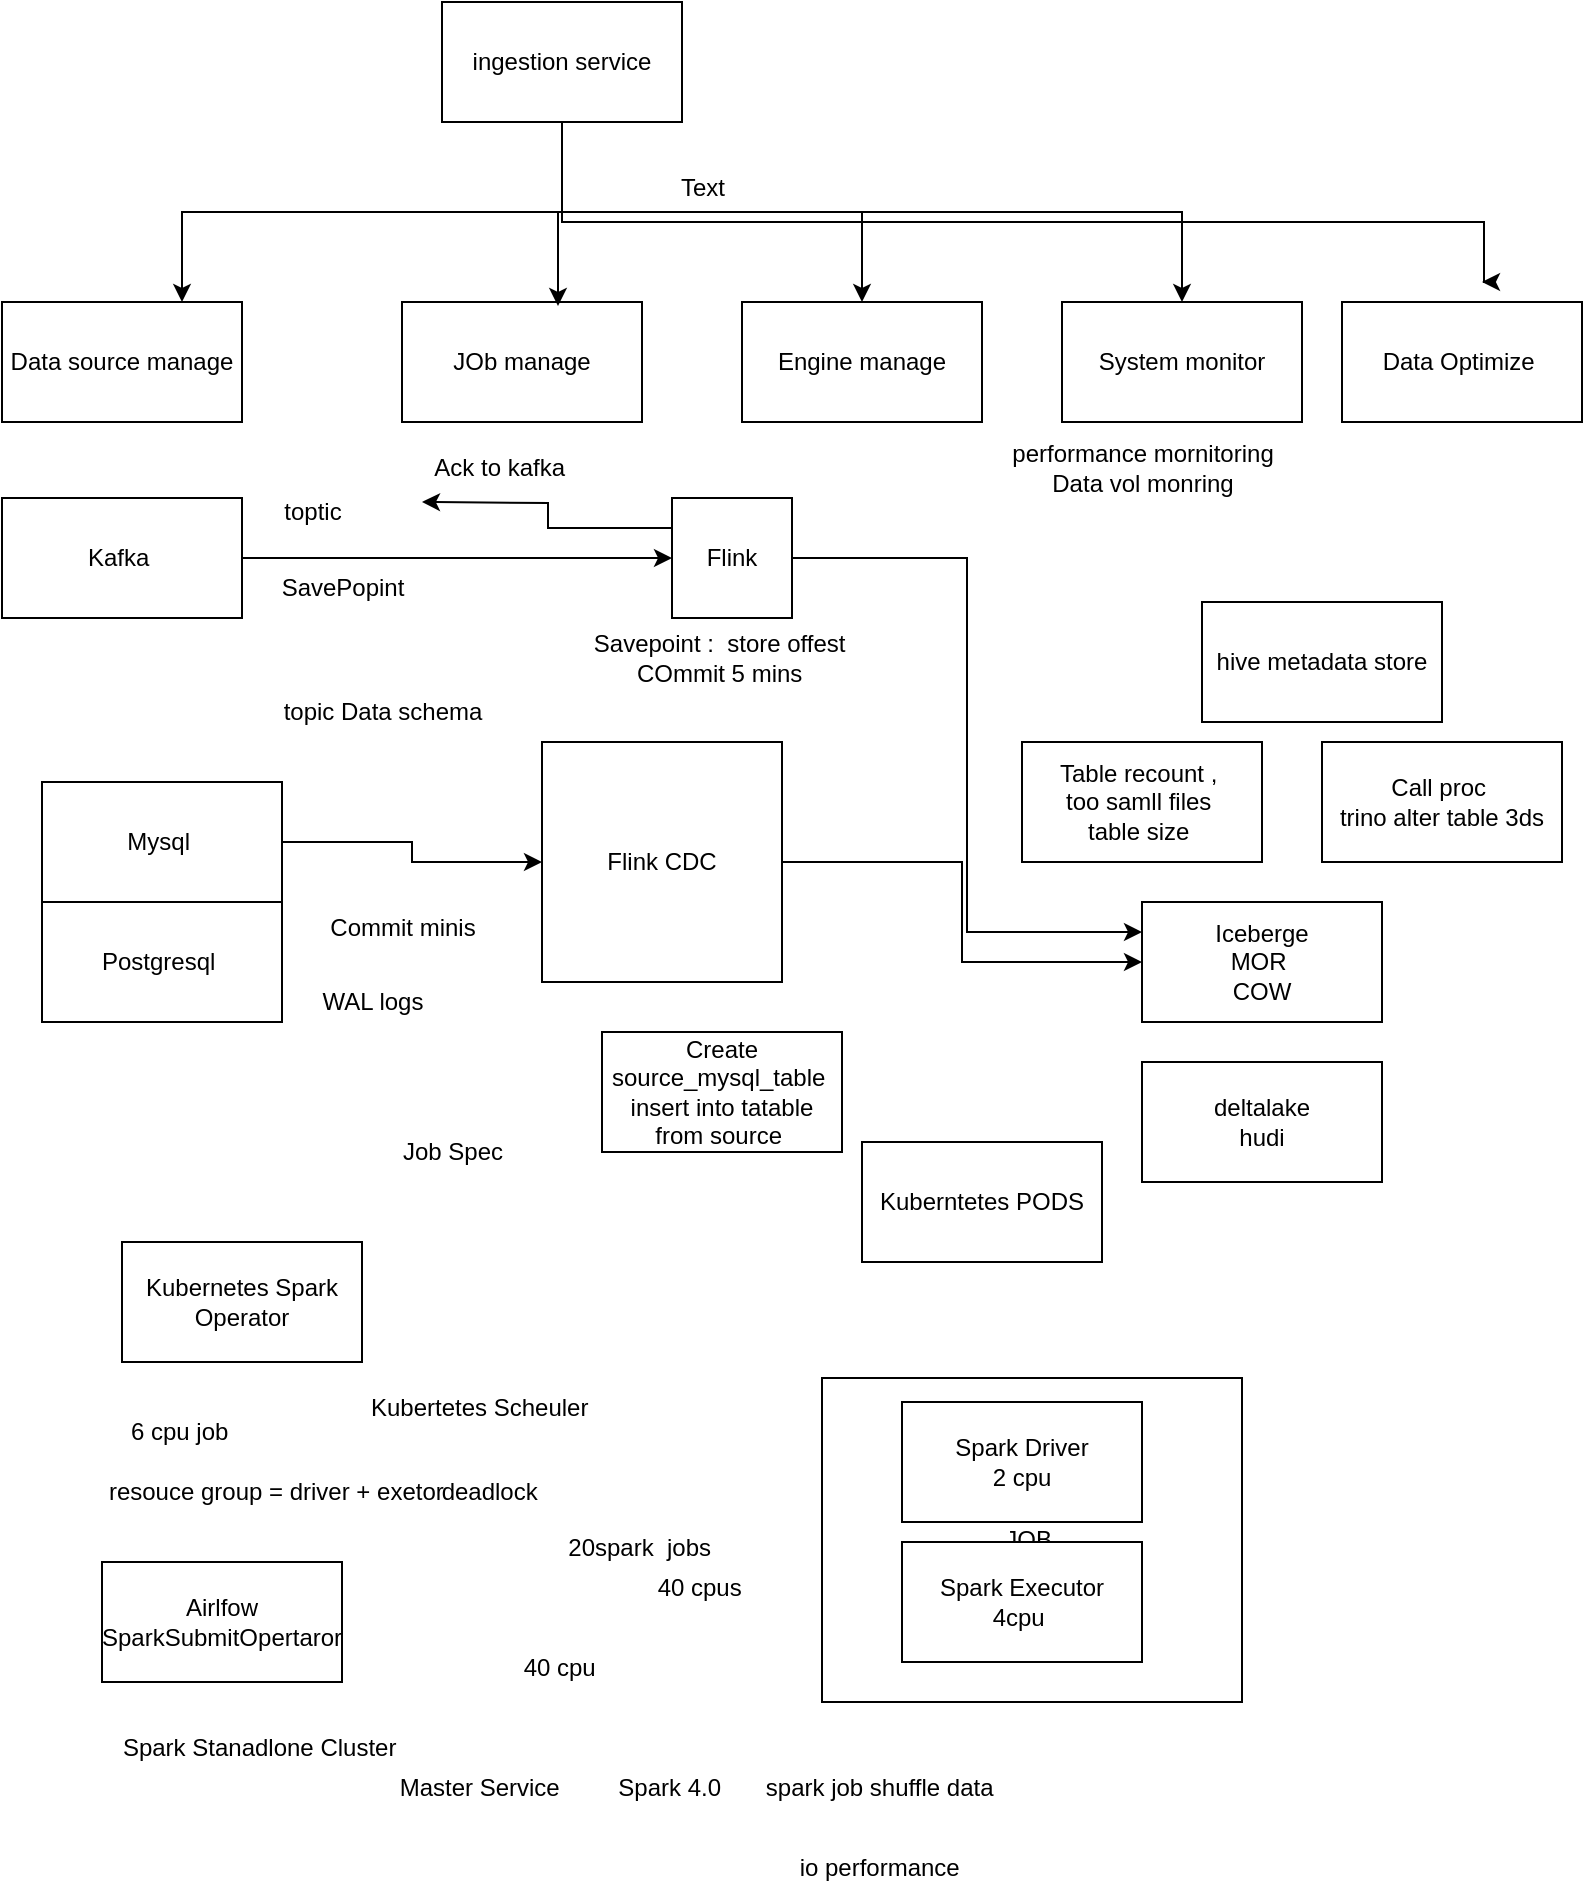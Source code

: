 <mxfile version="26.2.9">
  <diagram name="Page-1" id="r9iCO-vq0CofdEztzv_l">
    <mxGraphModel dx="1365" dy="674" grid="1" gridSize="10" guides="1" tooltips="1" connect="1" arrows="1" fold="1" page="1" pageScale="1" pageWidth="850" pageHeight="1100" math="0" shadow="0">
      <root>
        <mxCell id="0" />
        <mxCell id="1" parent="0" />
        <mxCell id="pRJX4EuA65UTJgVNrXbv-51" value="JOB&amp;nbsp;" style="rounded=0;whiteSpace=wrap;html=1;" vertex="1" parent="1">
          <mxGeometry x="500" y="738" width="210" height="162" as="geometry" />
        </mxCell>
        <mxCell id="pRJX4EuA65UTJgVNrXbv-1" value="Data source manage" style="rounded=0;whiteSpace=wrap;html=1;" vertex="1" parent="1">
          <mxGeometry x="90" y="200" width="120" height="60" as="geometry" />
        </mxCell>
        <mxCell id="pRJX4EuA65UTJgVNrXbv-2" value="JOb manage" style="rounded=0;whiteSpace=wrap;html=1;" vertex="1" parent="1">
          <mxGeometry x="290" y="200" width="120" height="60" as="geometry" />
        </mxCell>
        <mxCell id="pRJX4EuA65UTJgVNrXbv-9" style="edgeStyle=orthogonalEdgeStyle;rounded=0;orthogonalLoop=1;jettySize=auto;html=1;exitX=0.5;exitY=1;exitDx=0;exitDy=0;entryX=0.75;entryY=0;entryDx=0;entryDy=0;" edge="1" parent="1" source="pRJX4EuA65UTJgVNrXbv-4" target="pRJX4EuA65UTJgVNrXbv-1">
          <mxGeometry relative="1" as="geometry" />
        </mxCell>
        <mxCell id="pRJX4EuA65UTJgVNrXbv-11" style="edgeStyle=orthogonalEdgeStyle;rounded=0;orthogonalLoop=1;jettySize=auto;html=1;exitX=0.5;exitY=1;exitDx=0;exitDy=0;" edge="1" parent="1" source="pRJX4EuA65UTJgVNrXbv-4" target="pRJX4EuA65UTJgVNrXbv-5">
          <mxGeometry relative="1" as="geometry" />
        </mxCell>
        <mxCell id="pRJX4EuA65UTJgVNrXbv-12" style="edgeStyle=orthogonalEdgeStyle;rounded=0;orthogonalLoop=1;jettySize=auto;html=1;exitX=0.5;exitY=1;exitDx=0;exitDy=0;entryX=0.5;entryY=0;entryDx=0;entryDy=0;" edge="1" parent="1" source="pRJX4EuA65UTJgVNrXbv-4" target="pRJX4EuA65UTJgVNrXbv-7">
          <mxGeometry relative="1" as="geometry" />
        </mxCell>
        <mxCell id="pRJX4EuA65UTJgVNrXbv-26" style="edgeStyle=orthogonalEdgeStyle;rounded=0;orthogonalLoop=1;jettySize=auto;html=1;exitX=0.5;exitY=1;exitDx=0;exitDy=0;" edge="1" parent="1" source="pRJX4EuA65UTJgVNrXbv-4">
          <mxGeometry relative="1" as="geometry">
            <mxPoint x="830" y="190" as="targetPoint" />
            <Array as="points">
              <mxPoint x="370" y="160" />
              <mxPoint x="831" y="160" />
            </Array>
          </mxGeometry>
        </mxCell>
        <mxCell id="pRJX4EuA65UTJgVNrXbv-4" value="ingestion service" style="rounded=0;whiteSpace=wrap;html=1;" vertex="1" parent="1">
          <mxGeometry x="310" y="50" width="120" height="60" as="geometry" />
        </mxCell>
        <mxCell id="pRJX4EuA65UTJgVNrXbv-5" value="Engine manage" style="rounded=0;whiteSpace=wrap;html=1;" vertex="1" parent="1">
          <mxGeometry x="460" y="200" width="120" height="60" as="geometry" />
        </mxCell>
        <mxCell id="pRJX4EuA65UTJgVNrXbv-7" value="System monitor" style="rounded=0;whiteSpace=wrap;html=1;" vertex="1" parent="1">
          <mxGeometry x="620" y="200" width="120" height="60" as="geometry" />
        </mxCell>
        <mxCell id="pRJX4EuA65UTJgVNrXbv-10" style="edgeStyle=orthogonalEdgeStyle;rounded=0;orthogonalLoop=1;jettySize=auto;html=1;exitX=0.5;exitY=1;exitDx=0;exitDy=0;entryX=0.65;entryY=0.033;entryDx=0;entryDy=0;entryPerimeter=0;" edge="1" parent="1" source="pRJX4EuA65UTJgVNrXbv-4" target="pRJX4EuA65UTJgVNrXbv-2">
          <mxGeometry relative="1" as="geometry" />
        </mxCell>
        <mxCell id="pRJX4EuA65UTJgVNrXbv-38" style="edgeStyle=orthogonalEdgeStyle;rounded=0;orthogonalLoop=1;jettySize=auto;html=1;exitX=1;exitY=0.5;exitDx=0;exitDy=0;entryX=0;entryY=0.25;entryDx=0;entryDy=0;" edge="1" parent="1" source="pRJX4EuA65UTJgVNrXbv-13" target="pRJX4EuA65UTJgVNrXbv-20">
          <mxGeometry relative="1" as="geometry" />
        </mxCell>
        <mxCell id="pRJX4EuA65UTJgVNrXbv-41" style="edgeStyle=orthogonalEdgeStyle;rounded=0;orthogonalLoop=1;jettySize=auto;html=1;exitX=0;exitY=0.25;exitDx=0;exitDy=0;" edge="1" parent="1" source="pRJX4EuA65UTJgVNrXbv-13">
          <mxGeometry relative="1" as="geometry">
            <mxPoint x="300" y="300" as="targetPoint" />
          </mxGeometry>
        </mxCell>
        <mxCell id="pRJX4EuA65UTJgVNrXbv-13" value="Flink" style="whiteSpace=wrap;html=1;aspect=fixed;" vertex="1" parent="1">
          <mxGeometry x="425" y="298" width="60" height="60" as="geometry" />
        </mxCell>
        <mxCell id="pRJX4EuA65UTJgVNrXbv-14" value="SavePopint" style="text;html=1;align=center;verticalAlign=middle;resizable=0;points=[];autosize=1;strokeColor=none;fillColor=none;" vertex="1" parent="1">
          <mxGeometry x="220" y="328" width="80" height="30" as="geometry" />
        </mxCell>
        <mxCell id="pRJX4EuA65UTJgVNrXbv-32" style="edgeStyle=orthogonalEdgeStyle;rounded=0;orthogonalLoop=1;jettySize=auto;html=1;exitX=1;exitY=0.5;exitDx=0;exitDy=0;entryX=0;entryY=0.5;entryDx=0;entryDy=0;" edge="1" parent="1" source="pRJX4EuA65UTJgVNrXbv-15" target="pRJX4EuA65UTJgVNrXbv-18">
          <mxGeometry relative="1" as="geometry" />
        </mxCell>
        <mxCell id="pRJX4EuA65UTJgVNrXbv-15" value="Mysql&amp;nbsp;" style="rounded=0;whiteSpace=wrap;html=1;" vertex="1" parent="1">
          <mxGeometry x="110" y="440" width="120" height="60" as="geometry" />
        </mxCell>
        <mxCell id="pRJX4EuA65UTJgVNrXbv-17" value="Postgresql&amp;nbsp;" style="rounded=0;whiteSpace=wrap;html=1;" vertex="1" parent="1">
          <mxGeometry x="110" y="500" width="120" height="60" as="geometry" />
        </mxCell>
        <mxCell id="pRJX4EuA65UTJgVNrXbv-33" style="edgeStyle=orthogonalEdgeStyle;rounded=0;orthogonalLoop=1;jettySize=auto;html=1;exitX=1;exitY=0.5;exitDx=0;exitDy=0;" edge="1" parent="1" source="pRJX4EuA65UTJgVNrXbv-18" target="pRJX4EuA65UTJgVNrXbv-20">
          <mxGeometry relative="1" as="geometry" />
        </mxCell>
        <mxCell id="pRJX4EuA65UTJgVNrXbv-18" value="Flink CDC" style="whiteSpace=wrap;html=1;aspect=fixed;" vertex="1" parent="1">
          <mxGeometry x="360" y="420" width="120" height="120" as="geometry" />
        </mxCell>
        <mxCell id="pRJX4EuA65UTJgVNrXbv-19" value="Create source_mysql_table&amp;nbsp;&lt;div&gt;insert into tatable from source&amp;nbsp;&lt;/div&gt;" style="rounded=0;whiteSpace=wrap;html=1;" vertex="1" parent="1">
          <mxGeometry x="390" y="565" width="120" height="60" as="geometry" />
        </mxCell>
        <mxCell id="pRJX4EuA65UTJgVNrXbv-20" value="Iceberge&lt;div&gt;MOR&amp;nbsp;&lt;/div&gt;&lt;div&gt;COW&lt;/div&gt;" style="rounded=0;whiteSpace=wrap;html=1;" vertex="1" parent="1">
          <mxGeometry x="660" y="500" width="120" height="60" as="geometry" />
        </mxCell>
        <mxCell id="pRJX4EuA65UTJgVNrXbv-21" value="Commit minis" style="text;html=1;align=center;verticalAlign=middle;resizable=0;points=[];autosize=1;strokeColor=none;fillColor=none;" vertex="1" parent="1">
          <mxGeometry x="240" y="498" width="100" height="30" as="geometry" />
        </mxCell>
        <mxCell id="pRJX4EuA65UTJgVNrXbv-22" value="&lt;div&gt;deltalake&lt;/div&gt;&lt;div&gt;hudi&lt;/div&gt;" style="rounded=0;whiteSpace=wrap;html=1;" vertex="1" parent="1">
          <mxGeometry x="660" y="580" width="120" height="60" as="geometry" />
        </mxCell>
        <mxCell id="pRJX4EuA65UTJgVNrXbv-23" value="Data Optimize&amp;nbsp;" style="rounded=0;whiteSpace=wrap;html=1;" vertex="1" parent="1">
          <mxGeometry x="760" y="200" width="120" height="60" as="geometry" />
        </mxCell>
        <mxCell id="pRJX4EuA65UTJgVNrXbv-24" value="performance mornitoring&lt;div&gt;Data vol monring&lt;/div&gt;" style="text;html=1;align=center;verticalAlign=middle;resizable=0;points=[];autosize=1;strokeColor=none;fillColor=none;" vertex="1" parent="1">
          <mxGeometry x="585" y="263" width="150" height="40" as="geometry" />
        </mxCell>
        <mxCell id="pRJX4EuA65UTJgVNrXbv-25" value="Text" style="text;html=1;align=center;verticalAlign=middle;resizable=0;points=[];autosize=1;strokeColor=none;fillColor=none;" vertex="1" parent="1">
          <mxGeometry x="415" y="128" width="50" height="30" as="geometry" />
        </mxCell>
        <mxCell id="pRJX4EuA65UTJgVNrXbv-27" value="hive metadata store" style="rounded=0;whiteSpace=wrap;html=1;" vertex="1" parent="1">
          <mxGeometry x="690" y="350" width="120" height="60" as="geometry" />
        </mxCell>
        <mxCell id="pRJX4EuA65UTJgVNrXbv-29" value="Table recount ,&amp;nbsp;&lt;div&gt;too samll files&amp;nbsp;&lt;/div&gt;&lt;div&gt;table size&amp;nbsp;&lt;/div&gt;" style="rounded=0;whiteSpace=wrap;html=1;" vertex="1" parent="1">
          <mxGeometry x="600" y="420" width="120" height="60" as="geometry" />
        </mxCell>
        <mxCell id="pRJX4EuA65UTJgVNrXbv-30" value="Call proc&amp;nbsp;&lt;div&gt;trino alter table 3ds&lt;/div&gt;" style="rounded=0;whiteSpace=wrap;html=1;" vertex="1" parent="1">
          <mxGeometry x="750" y="420" width="120" height="60" as="geometry" />
        </mxCell>
        <mxCell id="pRJX4EuA65UTJgVNrXbv-37" style="edgeStyle=orthogonalEdgeStyle;rounded=0;orthogonalLoop=1;jettySize=auto;html=1;exitX=1;exitY=0.5;exitDx=0;exitDy=0;entryX=0;entryY=0.5;entryDx=0;entryDy=0;" edge="1" parent="1" source="pRJX4EuA65UTJgVNrXbv-31" target="pRJX4EuA65UTJgVNrXbv-13">
          <mxGeometry relative="1" as="geometry" />
        </mxCell>
        <mxCell id="pRJX4EuA65UTJgVNrXbv-31" value="Kafka&amp;nbsp;" style="rounded=0;whiteSpace=wrap;html=1;" vertex="1" parent="1">
          <mxGeometry x="90" y="298" width="120" height="60" as="geometry" />
        </mxCell>
        <mxCell id="pRJX4EuA65UTJgVNrXbv-34" value="WAL logs" style="text;html=1;align=center;verticalAlign=middle;resizable=0;points=[];autosize=1;strokeColor=none;fillColor=none;" vertex="1" parent="1">
          <mxGeometry x="240" y="535" width="70" height="30" as="geometry" />
        </mxCell>
        <mxCell id="pRJX4EuA65UTJgVNrXbv-35" value="toptic" style="text;html=1;align=center;verticalAlign=middle;resizable=0;points=[];autosize=1;strokeColor=none;fillColor=none;" vertex="1" parent="1">
          <mxGeometry x="220" y="290" width="50" height="30" as="geometry" />
        </mxCell>
        <mxCell id="pRJX4EuA65UTJgVNrXbv-36" value="topic Data schema" style="text;html=1;align=center;verticalAlign=middle;resizable=0;points=[];autosize=1;strokeColor=none;fillColor=none;" vertex="1" parent="1">
          <mxGeometry x="220" y="390" width="120" height="30" as="geometry" />
        </mxCell>
        <mxCell id="pRJX4EuA65UTJgVNrXbv-40" value="Savepoint :&amp;nbsp; store offest&amp;nbsp;&lt;div&gt;COmmit 5 mins&amp;nbsp;&lt;/div&gt;" style="text;html=1;align=center;verticalAlign=middle;resizable=0;points=[];autosize=1;strokeColor=none;fillColor=none;" vertex="1" parent="1">
          <mxGeometry x="375" y="358" width="150" height="40" as="geometry" />
        </mxCell>
        <mxCell id="pRJX4EuA65UTJgVNrXbv-42" value="Ack to kafka&amp;nbsp;" style="text;html=1;align=center;verticalAlign=middle;resizable=0;points=[];autosize=1;strokeColor=none;fillColor=none;" vertex="1" parent="1">
          <mxGeometry x="295" y="268" width="90" height="30" as="geometry" />
        </mxCell>
        <mxCell id="pRJX4EuA65UTJgVNrXbv-43" value="Kubernetes Spark Operator" style="rounded=0;whiteSpace=wrap;html=1;" vertex="1" parent="1">
          <mxGeometry x="150" y="670" width="120" height="60" as="geometry" />
        </mxCell>
        <mxCell id="pRJX4EuA65UTJgVNrXbv-44" value="Airlfow SparkSubmitOpertaror" style="rounded=0;whiteSpace=wrap;html=1;" vertex="1" parent="1">
          <mxGeometry x="140" y="830" width="120" height="60" as="geometry" />
        </mxCell>
        <mxCell id="pRJX4EuA65UTJgVNrXbv-45" value="Job Spec" style="text;html=1;align=center;verticalAlign=middle;resizable=0;points=[];autosize=1;strokeColor=none;fillColor=none;" vertex="1" parent="1">
          <mxGeometry x="280" y="610" width="70" height="30" as="geometry" />
        </mxCell>
        <mxCell id="pRJX4EuA65UTJgVNrXbv-46" value="Kuberntetes PODS" style="rounded=0;whiteSpace=wrap;html=1;" vertex="1" parent="1">
          <mxGeometry x="520" y="620" width="120" height="60" as="geometry" />
        </mxCell>
        <mxCell id="pRJX4EuA65UTJgVNrXbv-47" value="Kubertetes Scheuler&amp;nbsp;" style="text;html=1;align=center;verticalAlign=middle;resizable=0;points=[];autosize=1;strokeColor=none;fillColor=none;" vertex="1" parent="1">
          <mxGeometry x="260" y="738" width="140" height="30" as="geometry" />
        </mxCell>
        <mxCell id="pRJX4EuA65UTJgVNrXbv-48" value="deadlock&amp;nbsp;" style="text;html=1;align=center;verticalAlign=middle;resizable=0;points=[];autosize=1;strokeColor=none;fillColor=none;" vertex="1" parent="1">
          <mxGeometry x="300" y="780" width="70" height="30" as="geometry" />
        </mxCell>
        <mxCell id="pRJX4EuA65UTJgVNrXbv-49" value="Spark Driver&lt;div&gt;2 cpu&lt;/div&gt;" style="rounded=0;whiteSpace=wrap;html=1;" vertex="1" parent="1">
          <mxGeometry x="540" y="750" width="120" height="60" as="geometry" />
        </mxCell>
        <mxCell id="pRJX4EuA65UTJgVNrXbv-50" value="Spark Executor&lt;div&gt;4cpu&amp;nbsp;&lt;/div&gt;" style="rounded=0;whiteSpace=wrap;html=1;" vertex="1" parent="1">
          <mxGeometry x="540" y="820" width="120" height="60" as="geometry" />
        </mxCell>
        <mxCell id="pRJX4EuA65UTJgVNrXbv-52" value="40 cpu&amp;nbsp;" style="text;html=1;align=center;verticalAlign=middle;resizable=0;points=[];autosize=1;strokeColor=none;fillColor=none;" vertex="1" parent="1">
          <mxGeometry x="340" y="868" width="60" height="30" as="geometry" />
        </mxCell>
        <mxCell id="pRJX4EuA65UTJgVNrXbv-53" value="20spark&amp;nbsp; jobs&amp;nbsp;" style="text;html=1;align=center;verticalAlign=middle;resizable=0;points=[];autosize=1;strokeColor=none;fillColor=none;" vertex="1" parent="1">
          <mxGeometry x="360" y="808" width="100" height="30" as="geometry" />
        </mxCell>
        <mxCell id="pRJX4EuA65UTJgVNrXbv-54" value="40 cpus&amp;nbsp;" style="text;html=1;align=center;verticalAlign=middle;resizable=0;points=[];autosize=1;strokeColor=none;fillColor=none;" vertex="1" parent="1">
          <mxGeometry x="405" y="828" width="70" height="30" as="geometry" />
        </mxCell>
        <mxCell id="pRJX4EuA65UTJgVNrXbv-55" value="Spark Stanadlone Cluster&amp;nbsp;" style="text;html=1;align=center;verticalAlign=middle;resizable=0;points=[];autosize=1;strokeColor=none;fillColor=none;" vertex="1" parent="1">
          <mxGeometry x="140" y="908" width="160" height="30" as="geometry" />
        </mxCell>
        <mxCell id="pRJX4EuA65UTJgVNrXbv-56" value="Master Service&amp;nbsp;" style="text;html=1;align=center;verticalAlign=middle;resizable=0;points=[];autosize=1;strokeColor=none;fillColor=none;" vertex="1" parent="1">
          <mxGeometry x="275" y="928" width="110" height="30" as="geometry" />
        </mxCell>
        <mxCell id="pRJX4EuA65UTJgVNrXbv-57" value="Spark 4.0&amp;nbsp;" style="text;html=1;align=center;verticalAlign=middle;resizable=0;points=[];autosize=1;strokeColor=none;fillColor=none;" vertex="1" parent="1">
          <mxGeometry x="385" y="928" width="80" height="30" as="geometry" />
        </mxCell>
        <mxCell id="pRJX4EuA65UTJgVNrXbv-58" value="resouce group = driver + exetor&amp;nbsp;&amp;nbsp;" style="text;html=1;align=center;verticalAlign=middle;resizable=0;points=[];autosize=1;strokeColor=none;fillColor=none;" vertex="1" parent="1">
          <mxGeometry x="130" y="780" width="200" height="30" as="geometry" />
        </mxCell>
        <mxCell id="pRJX4EuA65UTJgVNrXbv-59" value="6 cpu job&amp;nbsp;" style="text;html=1;align=center;verticalAlign=middle;resizable=0;points=[];autosize=1;strokeColor=none;fillColor=none;" vertex="1" parent="1">
          <mxGeometry x="140" y="750" width="80" height="30" as="geometry" />
        </mxCell>
        <mxCell id="pRJX4EuA65UTJgVNrXbv-60" value="spark job shuffle data&amp;nbsp;" style="text;html=1;align=center;verticalAlign=middle;resizable=0;points=[];autosize=1;strokeColor=none;fillColor=none;" vertex="1" parent="1">
          <mxGeometry x="460" y="928" width="140" height="30" as="geometry" />
        </mxCell>
        <mxCell id="pRJX4EuA65UTJgVNrXbv-61" value="io performance&amp;nbsp;" style="text;html=1;align=center;verticalAlign=middle;resizable=0;points=[];autosize=1;strokeColor=none;fillColor=none;" vertex="1" parent="1">
          <mxGeometry x="475" y="968" width="110" height="30" as="geometry" />
        </mxCell>
      </root>
    </mxGraphModel>
  </diagram>
</mxfile>
